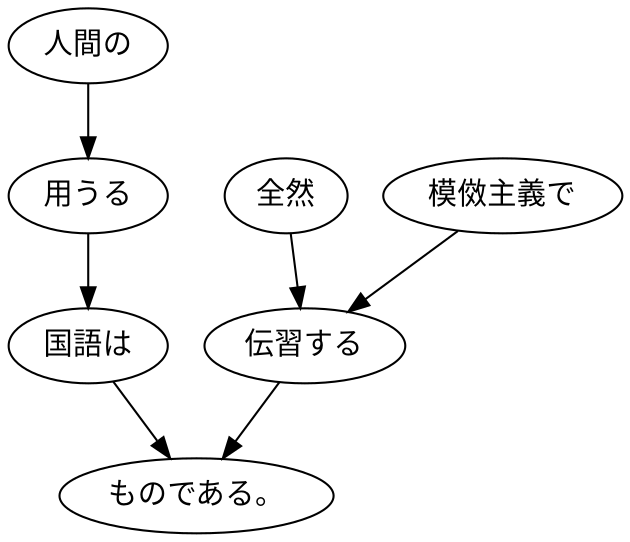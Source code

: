 digraph graph2786 {
	node0 [label="人間の"];
	node1 [label="用うる"];
	node2 [label="国語は"];
	node3 [label="全然"];
	node4 [label="模傚主義で"];
	node5 [label="伝習する"];
	node6 [label="ものである。"];
	node0 -> node1;
	node1 -> node2;
	node2 -> node6;
	node3 -> node5;
	node4 -> node5;
	node5 -> node6;
}
